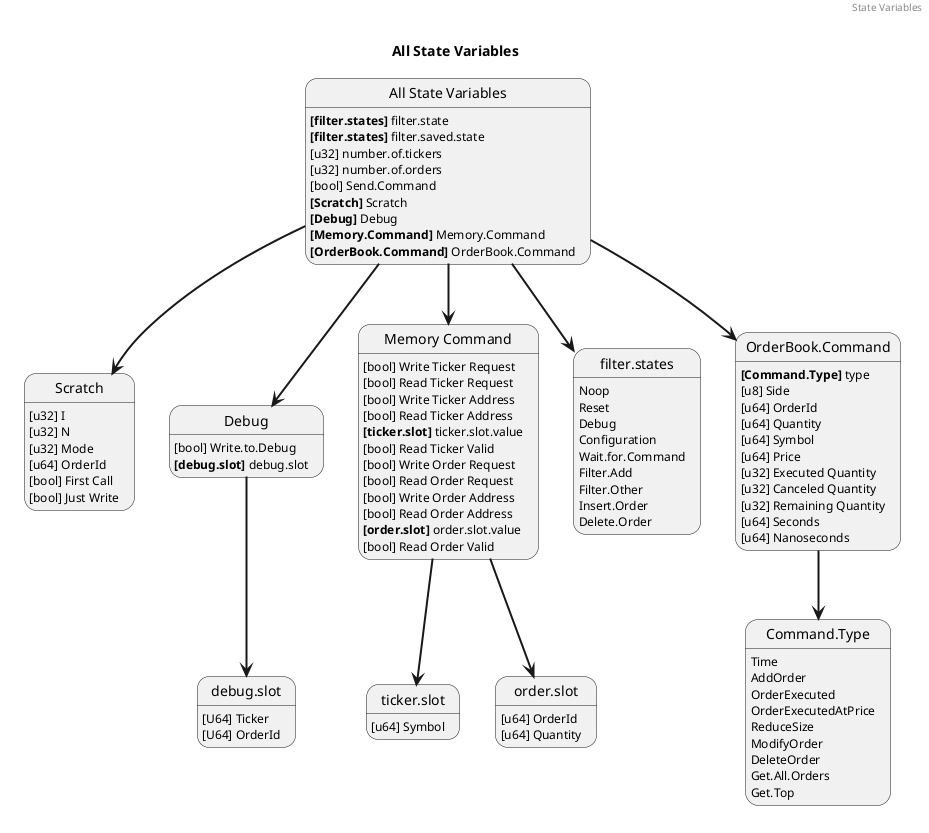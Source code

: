 @startuml 03_all_state_variables
hide empty description

header State Variables

label StateVariables[
{{
    title All State Variables

    state "All State Variables" as var
        var: **[filter.states]** filter.state
        var: **[filter.states]** filter.saved.state
        var: [u32] number.of.tickers
        var: [u32] number.of.orders
        var: [bool] Send.Command
        var: **[Scratch]** Scratch
        var: **[Debug]** Debug
        var: **[Memory.Command]** Memory.Command
        var: **[OrderBook.Command]** OrderBook.Command

    state "Scratch" as scratch
        scratch: [u32] I
        scratch: [u32] N
        scratch: [u32] Mode
        scratch: [u64] OrderId
        scratch: [bool] First Call
        scratch: [bool] Just Write

    state "Debug" as debug
        debug: [bool] Write.to.Debug
        debug: **[debug.slot]** debug.slot
    
    state "debug.slot" as debug_slot
        debug_slot: [U64] Ticker
        debug_slot: [U64] OrderId

    state "Memory Command" as mem_cmd
        mem_cmd: [bool] Write Ticker Request
        mem_cmd: [bool] Read Ticker Request
        mem_cmd: [bool] Write Ticker Address
        mem_cmd: [bool] Read Ticker Address
        mem_cmd: **[ticker.slot]** ticker.slot.value
        mem_cmd: [bool] Read Ticker Valid

        mem_cmd: [bool] Write Order Request
        mem_cmd: [bool] Read Order Request
        mem_cmd: [bool] Write Order Address
        mem_cmd: [bool] Read Order Address
        mem_cmd: **[order.slot]** order.slot.value
        mem_cmd: [bool] Read Order Valid
    state "ticker.slot" as ticker_slot
        ticker_slot: [u64] Symbol
    state "order.slot" as order_slot
        order_slot: [u64] OrderId
        order_slot: [u64] Quantity

    state "filter.states" as filter_states
        filter_states: Noop
        filter_states: Reset
        filter_states: Debug
        filter_states: Configuration
        filter_states: Wait.for.Command
        filter_states: Filter.Add
        filter_states: Filter.Other
        filter_states: Insert.Order
        filter_states: Delete.Order

    state "OrderBook.Command" as ob_cmd
        ob_cmd: **[Command.Type]** type
        ob_cmd: [u8] Side
        ob_cmd: [u64] OrderId
        ob_cmd: [u64] Quantity
        ob_cmd: [u64] Symbol
        ob_cmd: [u64] Price
        ob_cmd: [u32] Executed Quantity
        ob_cmd: [u32] Canceled Quantity
        ob_cmd: [u32] Remaining Quantity
        ob_cmd: [u64] Seconds
        ob_cmd: [u64] Nanoseconds

    state "Command.Type" as cmd_type
        cmd_type: Time
        cmd_type: AddOrder
        cmd_type: OrderExecuted
        cmd_type: OrderExecutedAtPrice
        cmd_type: ReduceSize
        cmd_type: ModifyOrder
        cmd_type: DeleteOrder
        cmd_type: Get.All.Orders
        cmd_type: Get.Top
    
    var -[bold]-> filter_states
    var -[bold]-> scratch
    var -[bold]-> debug
    debug -[bold]-> debug_slot
    var -[bold]-> mem_cmd
    mem_cmd -[bold]-> ticker_slot
    mem_cmd -[bold]-> order_slot
    var -[bold]-> ob_cmd
    ob_cmd -[bold]-> cmd_type
}}
]

@enduml